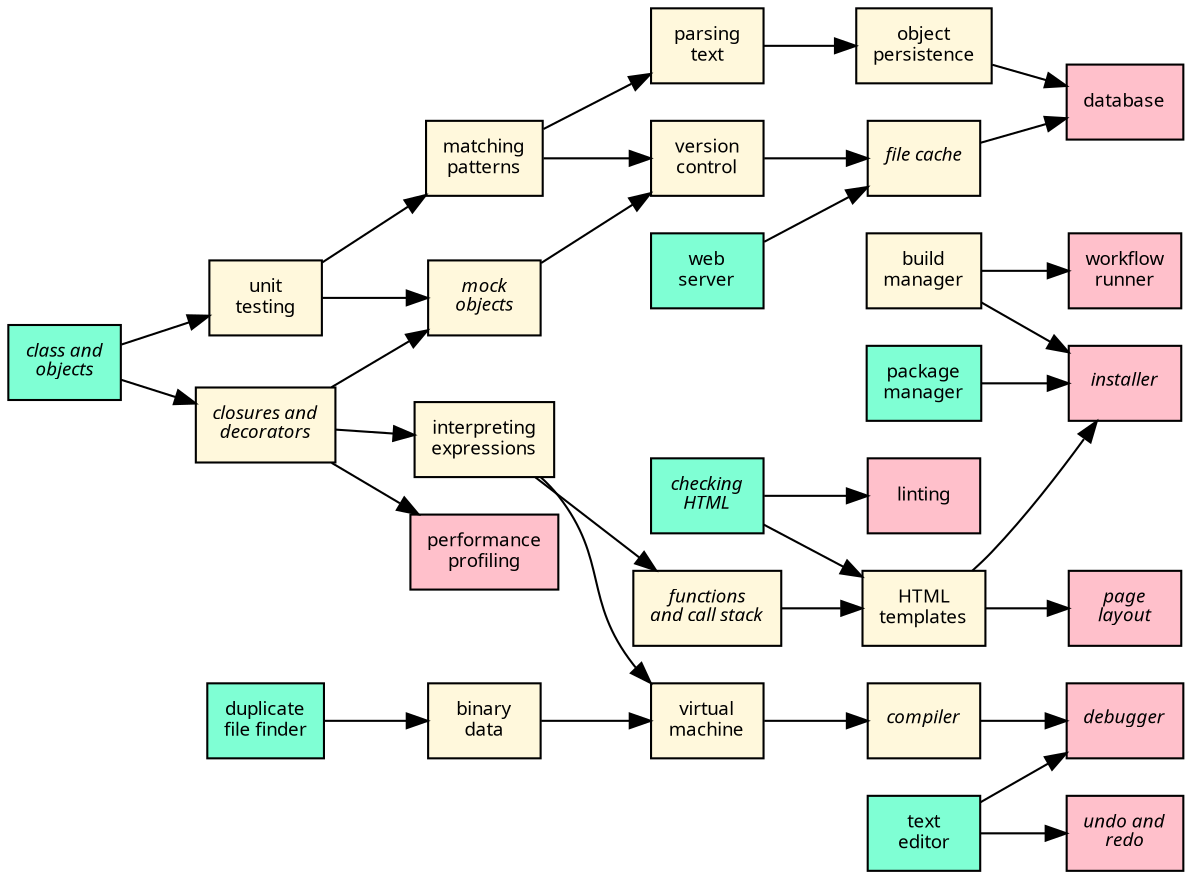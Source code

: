 digraph syllabus {
  node [fontname = Verdana, fontsize = 9, shape = box, style = filled];
  rankdir = RL;
  edge [dir = "back"];

  archive [label = <version<br/>control>, fillcolor = cornsilk];
  binary [label = <binary<br/>data>, fillcolor = cornsilk];
  build [label = <build<br/>manager>, fillcolor = cornsilk];
  cache [label = <<i>file cache</i>>, fillcolor = cornsilk];
  check [label = <<i>checking<br/>HTML</i>>, fillcolor = aquamarine];
  compiler [label = <<i>compiler</i>>, fillcolor = cornsilk];
  debug [label = <<i>debugger</i>>, fillcolor = pink];
  db [label = <database>, fillcolor = pink];
  dup [label = <duplicate<br/>file finder>, fillcolor = aquamarine];
  editor [label = <text<br/>editor>, fillcolor = aquamarine];
  flow [label = <workflow<br/>runner>, fillcolor = pink];
  func [label = <<i>functions<br/>and call stack</i>>, fillcolor = cornsilk];
  glob [label = <matching<br/>patterns>, fillcolor = cornsilk];
  install [label = <<i>installer</i>>, fillcolor = pink];
  interp [label = <interpreting<br/>expressions>, fillcolor = cornsilk];
  layout [label = <<i>page<br/>layout</i>>, fillcolor = pink];
  lint [label = <linting>, fillcolor = pink];
  meta [label = <<i>closures and<br/>decorators</i>>, fillcolor = cornsilk];
  mock [label = <<i>mock<br/>objects</i>>, fillcolor = cornsilk];
  oop [label = <<i>class and<br/>objects</i>>, fillcolor = aquamarine];
  pack [label = <package<br/>manager>, fillcolor = aquamarine];
  parse [label = <parsing<br/>text>, fillcolor = cornsilk];
  perf [label = <performance<br/>profiling>, fillcolor = pink];
  persist [label = <object<br/>persistence>, fillcolor = cornsilk];
  server [label = <web<br/>server>, fillcolor = aquamarine];
  template [label = <HTML<br/>templates>, fillcolor = cornsilk];
  test [label = <unit<br/>testing>, fillcolor = cornsilk];
  undo [label = <<i>undo and<br/>redo</i>>, fillcolor = pink];
  vm [label = <virtual<br/>machine>, fillcolor = cornsilk];

  archive -> {mock, glob};
  binary -> {dup};
  cache -> {archive, server};
  compiler -> {vm};
  db -> {cache, persist};
  debug -> {compiler, editor};
  flow -> {build};
  func -> {interp};
  glob -> {test};
  install -> {build, pack, template};
  interp -> {meta};
  layout -> {template};
  lint -> {check};
  meta -> {oop};
  mock -> {meta, test};
  parse -> {glob};
  perf -> {meta};
  persist -> {parse};
  template -> {check, func};
  test -> {oop};
  undo -> {editor};
  vm -> {binary, interp};

  /*
  subgraph cluster_legend {
    source [label = "source", fillcolor = aquamarine];
    flow [label = "flow", fillcolor = cornsilk];
    sink [label = "sink", fillcolor = pink];
    sink -> flow -> source;
  }
  */
}
